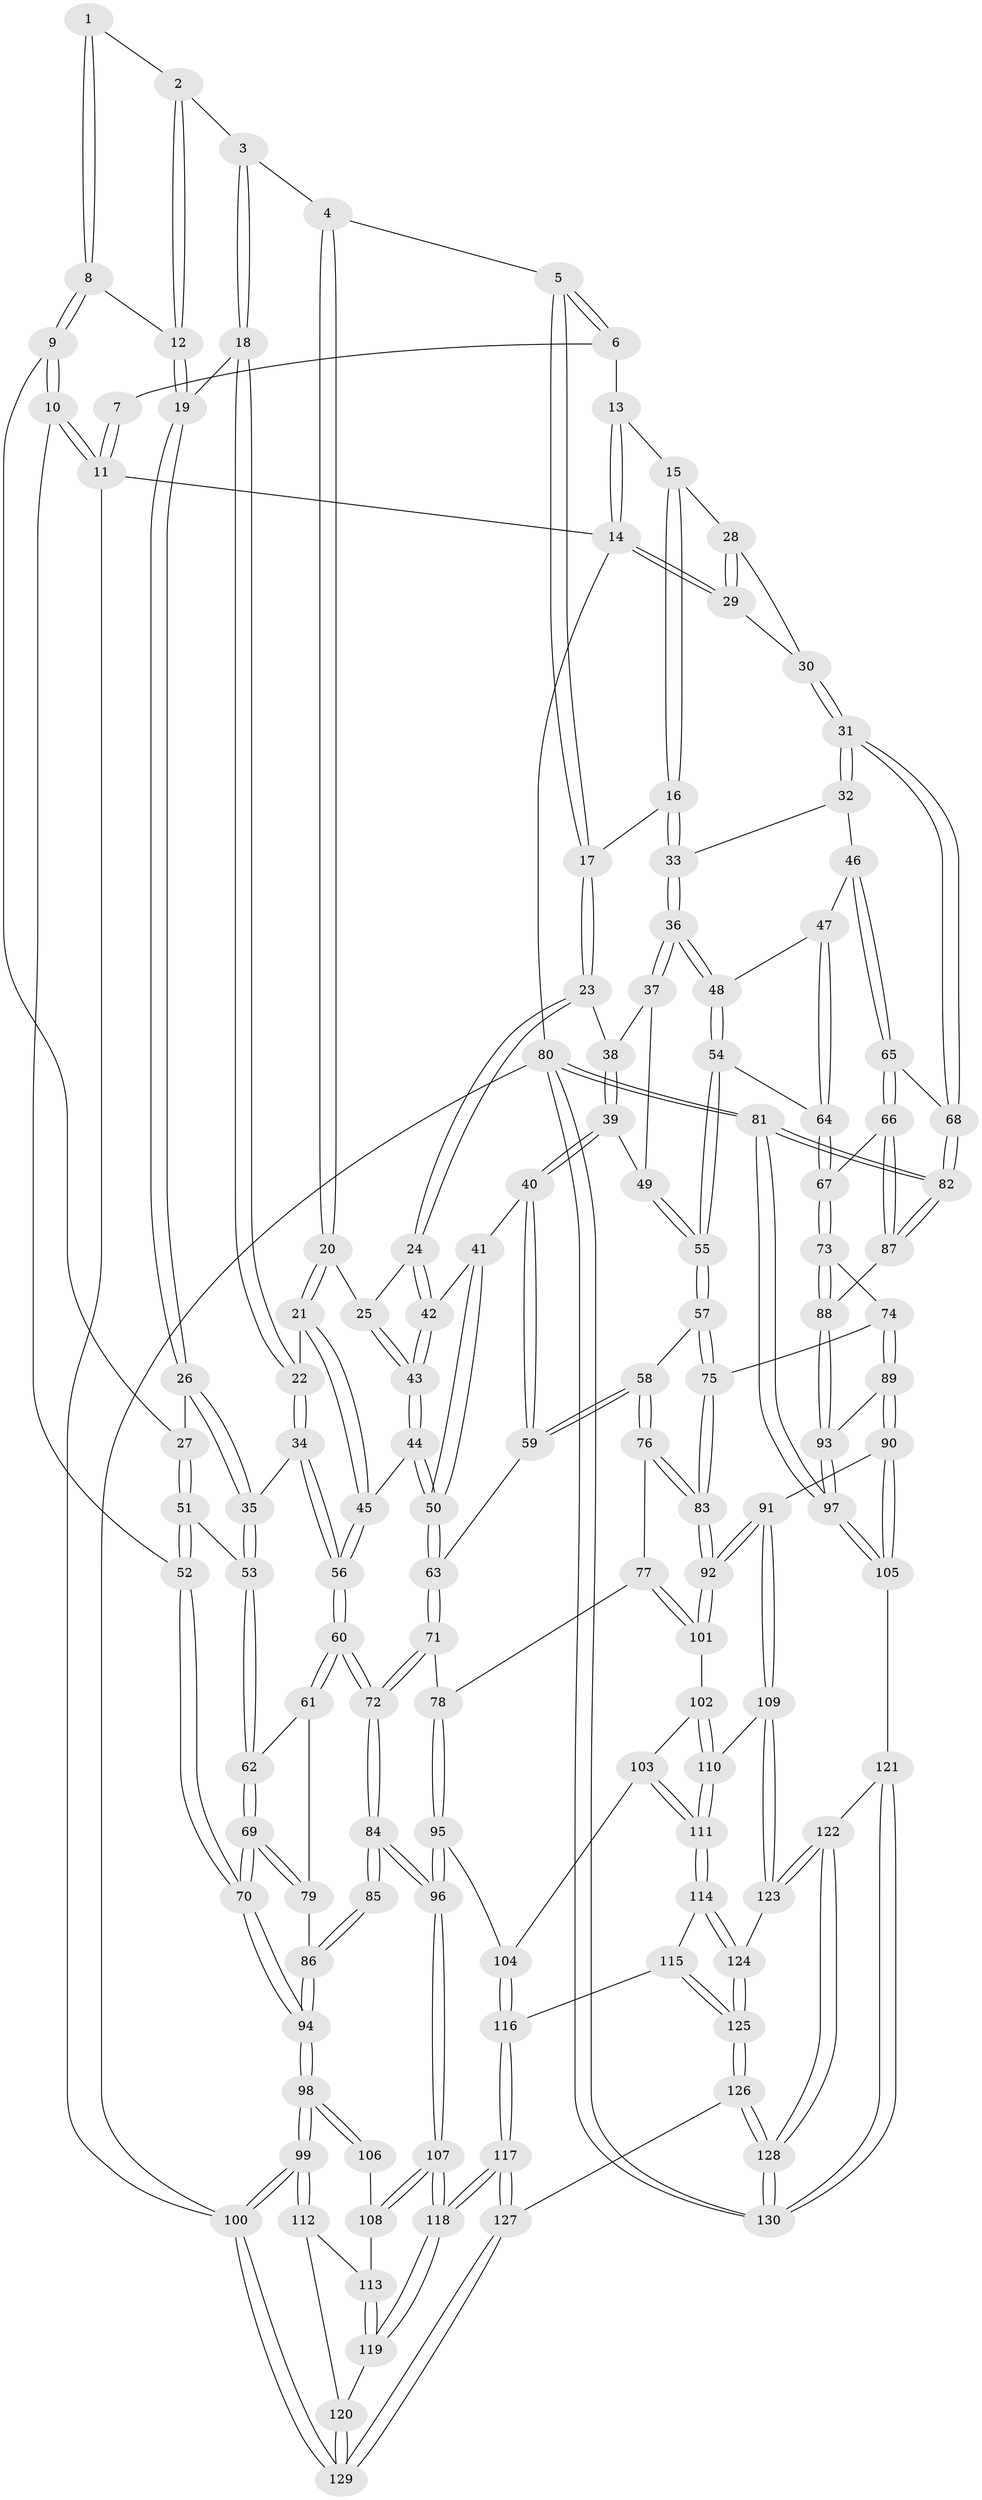 // Generated by graph-tools (version 1.1) at 2025/00/03/09/25 05:00:11]
// undirected, 130 vertices, 322 edges
graph export_dot {
graph [start="1"]
  node [color=gray90,style=filled];
  1 [pos="+0.130472796123084+0"];
  2 [pos="+0.14635000995115818+0"];
  3 [pos="+0.2561284071249963+0.09050870511372737"];
  4 [pos="+0.38536008057390936+0.0633830734629291"];
  5 [pos="+0.4636877233551193+0"];
  6 [pos="+0.503372251277215+0"];
  7 [pos="+0.09116143236544223+0"];
  8 [pos="+0+0.154803262163648"];
  9 [pos="+0+0.16122081560934248"];
  10 [pos="+0+0.17686919565522208"];
  11 [pos="+0+0"];
  12 [pos="+0.106311310393945+0.14526334015682335"];
  13 [pos="+0.70282347313498+0"];
  14 [pos="+1+0"];
  15 [pos="+0.7533586760284675+0.12408429634590226"];
  16 [pos="+0.7456424019448277+0.14150512378992855"];
  17 [pos="+0.5652373130553007+0.19527524464089435"];
  18 [pos="+0.20939084996000876+0.18806013139675534"];
  19 [pos="+0.1786700387402465+0.1942358447193268"];
  20 [pos="+0.39926727255790645+0.2191359192164637"];
  21 [pos="+0.3258907080007772+0.2647096801063331"];
  22 [pos="+0.2942401257598466+0.25244851371780597"];
  23 [pos="+0.5496179728080264+0.21673078725604047"];
  24 [pos="+0.5021319773883393+0.2367867662590581"];
  25 [pos="+0.4058874051642704+0.22157872999231512"];
  26 [pos="+0.14683720790901708+0.2542526336798316"];
  27 [pos="+0.09753589315551772+0.2874540888388517"];
  28 [pos="+0.7954918451086012+0.1291666043143053"];
  29 [pos="+1+0"];
  30 [pos="+1+0.2247381463854733"];
  31 [pos="+1+0.2525658305724298"];
  32 [pos="+0.8105454764977037+0.2600209248713072"];
  33 [pos="+0.751467232637367+0.18198551210162797"];
  34 [pos="+0.1978241021923264+0.3332196002864947"];
  35 [pos="+0.1957248977271416+0.33313486436611683"];
  36 [pos="+0.6921535893433146+0.30651761449613363"];
  37 [pos="+0.6018133588808586+0.29488267782410144"];
  38 [pos="+0.5659219931076966+0.24252200562686602"];
  39 [pos="+0.5502475098934813+0.34716659063514355"];
  40 [pos="+0.5402899619599836+0.35416322568990766"];
  41 [pos="+0.5153383890848905+0.31012746934086227"];
  42 [pos="+0.50199331464234+0.2661672651654424"];
  43 [pos="+0.4451952378569139+0.37521979723946997"];
  44 [pos="+0.4420736847024283+0.4014241593682221"];
  45 [pos="+0.32748986853672524+0.3762413679596815"];
  46 [pos="+0.832590146571699+0.353393730431744"];
  47 [pos="+0.7784876892488696+0.36664212109320005"];
  48 [pos="+0.6964154725535924+0.3386404934826731"];
  49 [pos="+0.5952076484016687+0.32161699397939625"];
  50 [pos="+0.45234630934860864+0.410532611726609"];
  51 [pos="+0.08794220142155063+0.3083147480763931"];
  52 [pos="+0+0.3972178871594342"];
  53 [pos="+0.1311081279435996+0.40164632462938965"];
  54 [pos="+0.647567791183701+0.4290417948682021"];
  55 [pos="+0.6381774596823888+0.4357021858134101"];
  56 [pos="+0.2971496511775595+0.41021660240979546"];
  57 [pos="+0.6206361278125353+0.45765008722290296"];
  58 [pos="+0.5588532598999296+0.4697088332499585"];
  59 [pos="+0.5262147862703224+0.455588981596588"];
  60 [pos="+0.25100233158295066+0.5140870030618294"];
  61 [pos="+0.1685358131822881+0.46987167862641077"];
  62 [pos="+0.12889211680033585+0.4383327761650546"];
  63 [pos="+0.4920515179687107+0.45344840515805596"];
  64 [pos="+0.744180465343861+0.43525241827852257"];
  65 [pos="+0.8889524525903945+0.39704921692816536"];
  66 [pos="+0.8455115010981463+0.5205915084951541"];
  67 [pos="+0.8403243417207887+0.5245772671771688"];
  68 [pos="+1+0.26920168812103973"];
  69 [pos="+0+0.47955690781698324"];
  70 [pos="+0+0.48107450175451877"];
  71 [pos="+0.4319208594804878+0.5134437573624182"];
  72 [pos="+0.27212975801323+0.5737738059092636"];
  73 [pos="+0.826416538765716+0.5458768130867782"];
  74 [pos="+0.813303180985825+0.5597214451215649"];
  75 [pos="+0.7204882307782985+0.5765375780914427"];
  76 [pos="+0.5539511977654829+0.5823888026933954"];
  77 [pos="+0.5056878345292213+0.6264605481508194"];
  78 [pos="+0.4844764027925623+0.6239938051760503"];
  79 [pos="+0.08060969447439645+0.5577197094388413"];
  80 [pos="+1+1"];
  81 [pos="+1+0.8721856393215327"];
  82 [pos="+1+0.5344949656865465"];
  83 [pos="+0.6664178905708141+0.6546548509438347"];
  84 [pos="+0.2632542143762476+0.6517321207718001"];
  85 [pos="+0.20950360959196496+0.6638746376540169"];
  86 [pos="+0.12040663829736253+0.6161184348869281"];
  87 [pos="+1+0.5592373116904191"];
  88 [pos="+0.9422040368132897+0.6461876513470132"];
  89 [pos="+0.8447341651117372+0.7117248111254894"];
  90 [pos="+0.7706690715345472+0.7912701599006605"];
  91 [pos="+0.6773186357912193+0.7472917141622485"];
  92 [pos="+0.6601403836520161+0.7196124698389751"];
  93 [pos="+0.9303556871857794+0.7155481036097826"];
  94 [pos="+0+0.6053168475102473"];
  95 [pos="+0.31204842210516215+0.6982502234202782"];
  96 [pos="+0.2979221702048556+0.6937421706078744"];
  97 [pos="+1+0.8495447615732055"];
  98 [pos="+0+0.6826589705921295"];
  99 [pos="+0+0.7409389118028133"];
  100 [pos="+0+1"];
  101 [pos="+0.5420969417486866+0.7188712821748173"];
  102 [pos="+0.5113018996267863+0.7461405567657426"];
  103 [pos="+0.4208713054873954+0.7429470396649629"];
  104 [pos="+0.35470373810579037+0.7297510096492847"];
  105 [pos="+0.8120177000391885+0.9132999124772015"];
  106 [pos="+0.18283246037236864+0.6814011340414768"];
  107 [pos="+0.236313278566979+0.9095908738808384"];
  108 [pos="+0.10328731838436285+0.7783143962674279"];
  109 [pos="+0.602198208987876+0.8504909608518949"];
  110 [pos="+0.5144500330025368+0.7666804098660732"];
  111 [pos="+0.493389107558153+0.8690614774679094"];
  112 [pos="+0.012082185901869989+0.804694517082764"];
  113 [pos="+0.07839553232620257+0.7923816194744469"];
  114 [pos="+0.49327521555050635+0.8760790996723494"];
  115 [pos="+0.42752137199547285+0.8923595151861233"];
  116 [pos="+0.41872356777996056+0.8882924048417536"];
  117 [pos="+0.25278575743450155+0.9487691565070102"];
  118 [pos="+0.2356430661929534+0.9198167619798366"];
  119 [pos="+0.14340781618553536+0.9164516664438158"];
  120 [pos="+0.08198738196428819+0.9354844036365073"];
  121 [pos="+0.8052957741932668+0.926766611904423"];
  122 [pos="+0.6098398688272862+0.9121089508476308"];
  123 [pos="+0.5878185157678593+0.8911141537435724"];
  124 [pos="+0.5434820519634491+0.8984445863568715"];
  125 [pos="+0.4526446031438276+1"];
  126 [pos="+0.4491250879239616+1"];
  127 [pos="+0.2887915466140275+1"];
  128 [pos="+0.6367242243855721+1"];
  129 [pos="+0+1"];
  130 [pos="+0.7644560538966372+1"];
  1 -- 2;
  1 -- 8;
  1 -- 8;
  2 -- 3;
  2 -- 12;
  2 -- 12;
  3 -- 4;
  3 -- 18;
  3 -- 18;
  4 -- 5;
  4 -- 20;
  4 -- 20;
  5 -- 6;
  5 -- 6;
  5 -- 17;
  5 -- 17;
  6 -- 7;
  6 -- 13;
  7 -- 11;
  7 -- 11;
  8 -- 9;
  8 -- 9;
  8 -- 12;
  9 -- 10;
  9 -- 10;
  9 -- 27;
  10 -- 11;
  10 -- 11;
  10 -- 52;
  11 -- 14;
  11 -- 100;
  12 -- 19;
  12 -- 19;
  13 -- 14;
  13 -- 14;
  13 -- 15;
  14 -- 29;
  14 -- 29;
  14 -- 80;
  15 -- 16;
  15 -- 16;
  15 -- 28;
  16 -- 17;
  16 -- 33;
  16 -- 33;
  17 -- 23;
  17 -- 23;
  18 -- 19;
  18 -- 22;
  18 -- 22;
  19 -- 26;
  19 -- 26;
  20 -- 21;
  20 -- 21;
  20 -- 25;
  21 -- 22;
  21 -- 45;
  21 -- 45;
  22 -- 34;
  22 -- 34;
  23 -- 24;
  23 -- 24;
  23 -- 38;
  24 -- 25;
  24 -- 42;
  24 -- 42;
  25 -- 43;
  25 -- 43;
  26 -- 27;
  26 -- 35;
  26 -- 35;
  27 -- 51;
  27 -- 51;
  28 -- 29;
  28 -- 29;
  28 -- 30;
  29 -- 30;
  30 -- 31;
  30 -- 31;
  31 -- 32;
  31 -- 32;
  31 -- 68;
  31 -- 68;
  32 -- 33;
  32 -- 46;
  33 -- 36;
  33 -- 36;
  34 -- 35;
  34 -- 56;
  34 -- 56;
  35 -- 53;
  35 -- 53;
  36 -- 37;
  36 -- 37;
  36 -- 48;
  36 -- 48;
  37 -- 38;
  37 -- 49;
  38 -- 39;
  38 -- 39;
  39 -- 40;
  39 -- 40;
  39 -- 49;
  40 -- 41;
  40 -- 59;
  40 -- 59;
  41 -- 42;
  41 -- 50;
  41 -- 50;
  42 -- 43;
  42 -- 43;
  43 -- 44;
  43 -- 44;
  44 -- 45;
  44 -- 50;
  44 -- 50;
  45 -- 56;
  45 -- 56;
  46 -- 47;
  46 -- 65;
  46 -- 65;
  47 -- 48;
  47 -- 64;
  47 -- 64;
  48 -- 54;
  48 -- 54;
  49 -- 55;
  49 -- 55;
  50 -- 63;
  50 -- 63;
  51 -- 52;
  51 -- 52;
  51 -- 53;
  52 -- 70;
  52 -- 70;
  53 -- 62;
  53 -- 62;
  54 -- 55;
  54 -- 55;
  54 -- 64;
  55 -- 57;
  55 -- 57;
  56 -- 60;
  56 -- 60;
  57 -- 58;
  57 -- 75;
  57 -- 75;
  58 -- 59;
  58 -- 59;
  58 -- 76;
  58 -- 76;
  59 -- 63;
  60 -- 61;
  60 -- 61;
  60 -- 72;
  60 -- 72;
  61 -- 62;
  61 -- 79;
  62 -- 69;
  62 -- 69;
  63 -- 71;
  63 -- 71;
  64 -- 67;
  64 -- 67;
  65 -- 66;
  65 -- 66;
  65 -- 68;
  66 -- 67;
  66 -- 87;
  66 -- 87;
  67 -- 73;
  67 -- 73;
  68 -- 82;
  68 -- 82;
  69 -- 70;
  69 -- 70;
  69 -- 79;
  69 -- 79;
  70 -- 94;
  70 -- 94;
  71 -- 72;
  71 -- 72;
  71 -- 78;
  72 -- 84;
  72 -- 84;
  73 -- 74;
  73 -- 88;
  73 -- 88;
  74 -- 75;
  74 -- 89;
  74 -- 89;
  75 -- 83;
  75 -- 83;
  76 -- 77;
  76 -- 83;
  76 -- 83;
  77 -- 78;
  77 -- 101;
  77 -- 101;
  78 -- 95;
  78 -- 95;
  79 -- 86;
  80 -- 81;
  80 -- 81;
  80 -- 130;
  80 -- 130;
  80 -- 100;
  81 -- 82;
  81 -- 82;
  81 -- 97;
  81 -- 97;
  82 -- 87;
  82 -- 87;
  83 -- 92;
  83 -- 92;
  84 -- 85;
  84 -- 85;
  84 -- 96;
  84 -- 96;
  85 -- 86;
  85 -- 86;
  86 -- 94;
  86 -- 94;
  87 -- 88;
  88 -- 93;
  88 -- 93;
  89 -- 90;
  89 -- 90;
  89 -- 93;
  90 -- 91;
  90 -- 105;
  90 -- 105;
  91 -- 92;
  91 -- 92;
  91 -- 109;
  91 -- 109;
  92 -- 101;
  92 -- 101;
  93 -- 97;
  93 -- 97;
  94 -- 98;
  94 -- 98;
  95 -- 96;
  95 -- 96;
  95 -- 104;
  96 -- 107;
  96 -- 107;
  97 -- 105;
  97 -- 105;
  98 -- 99;
  98 -- 99;
  98 -- 106;
  98 -- 106;
  99 -- 100;
  99 -- 100;
  99 -- 112;
  99 -- 112;
  100 -- 129;
  100 -- 129;
  101 -- 102;
  102 -- 103;
  102 -- 110;
  102 -- 110;
  103 -- 104;
  103 -- 111;
  103 -- 111;
  104 -- 116;
  104 -- 116;
  105 -- 121;
  106 -- 108;
  107 -- 108;
  107 -- 108;
  107 -- 118;
  107 -- 118;
  108 -- 113;
  109 -- 110;
  109 -- 123;
  109 -- 123;
  110 -- 111;
  110 -- 111;
  111 -- 114;
  111 -- 114;
  112 -- 113;
  112 -- 120;
  113 -- 119;
  113 -- 119;
  114 -- 115;
  114 -- 124;
  114 -- 124;
  115 -- 116;
  115 -- 125;
  115 -- 125;
  116 -- 117;
  116 -- 117;
  117 -- 118;
  117 -- 118;
  117 -- 127;
  117 -- 127;
  118 -- 119;
  118 -- 119;
  119 -- 120;
  120 -- 129;
  120 -- 129;
  121 -- 122;
  121 -- 130;
  121 -- 130;
  122 -- 123;
  122 -- 123;
  122 -- 128;
  122 -- 128;
  123 -- 124;
  124 -- 125;
  124 -- 125;
  125 -- 126;
  125 -- 126;
  126 -- 127;
  126 -- 128;
  126 -- 128;
  127 -- 129;
  127 -- 129;
  128 -- 130;
  128 -- 130;
}
